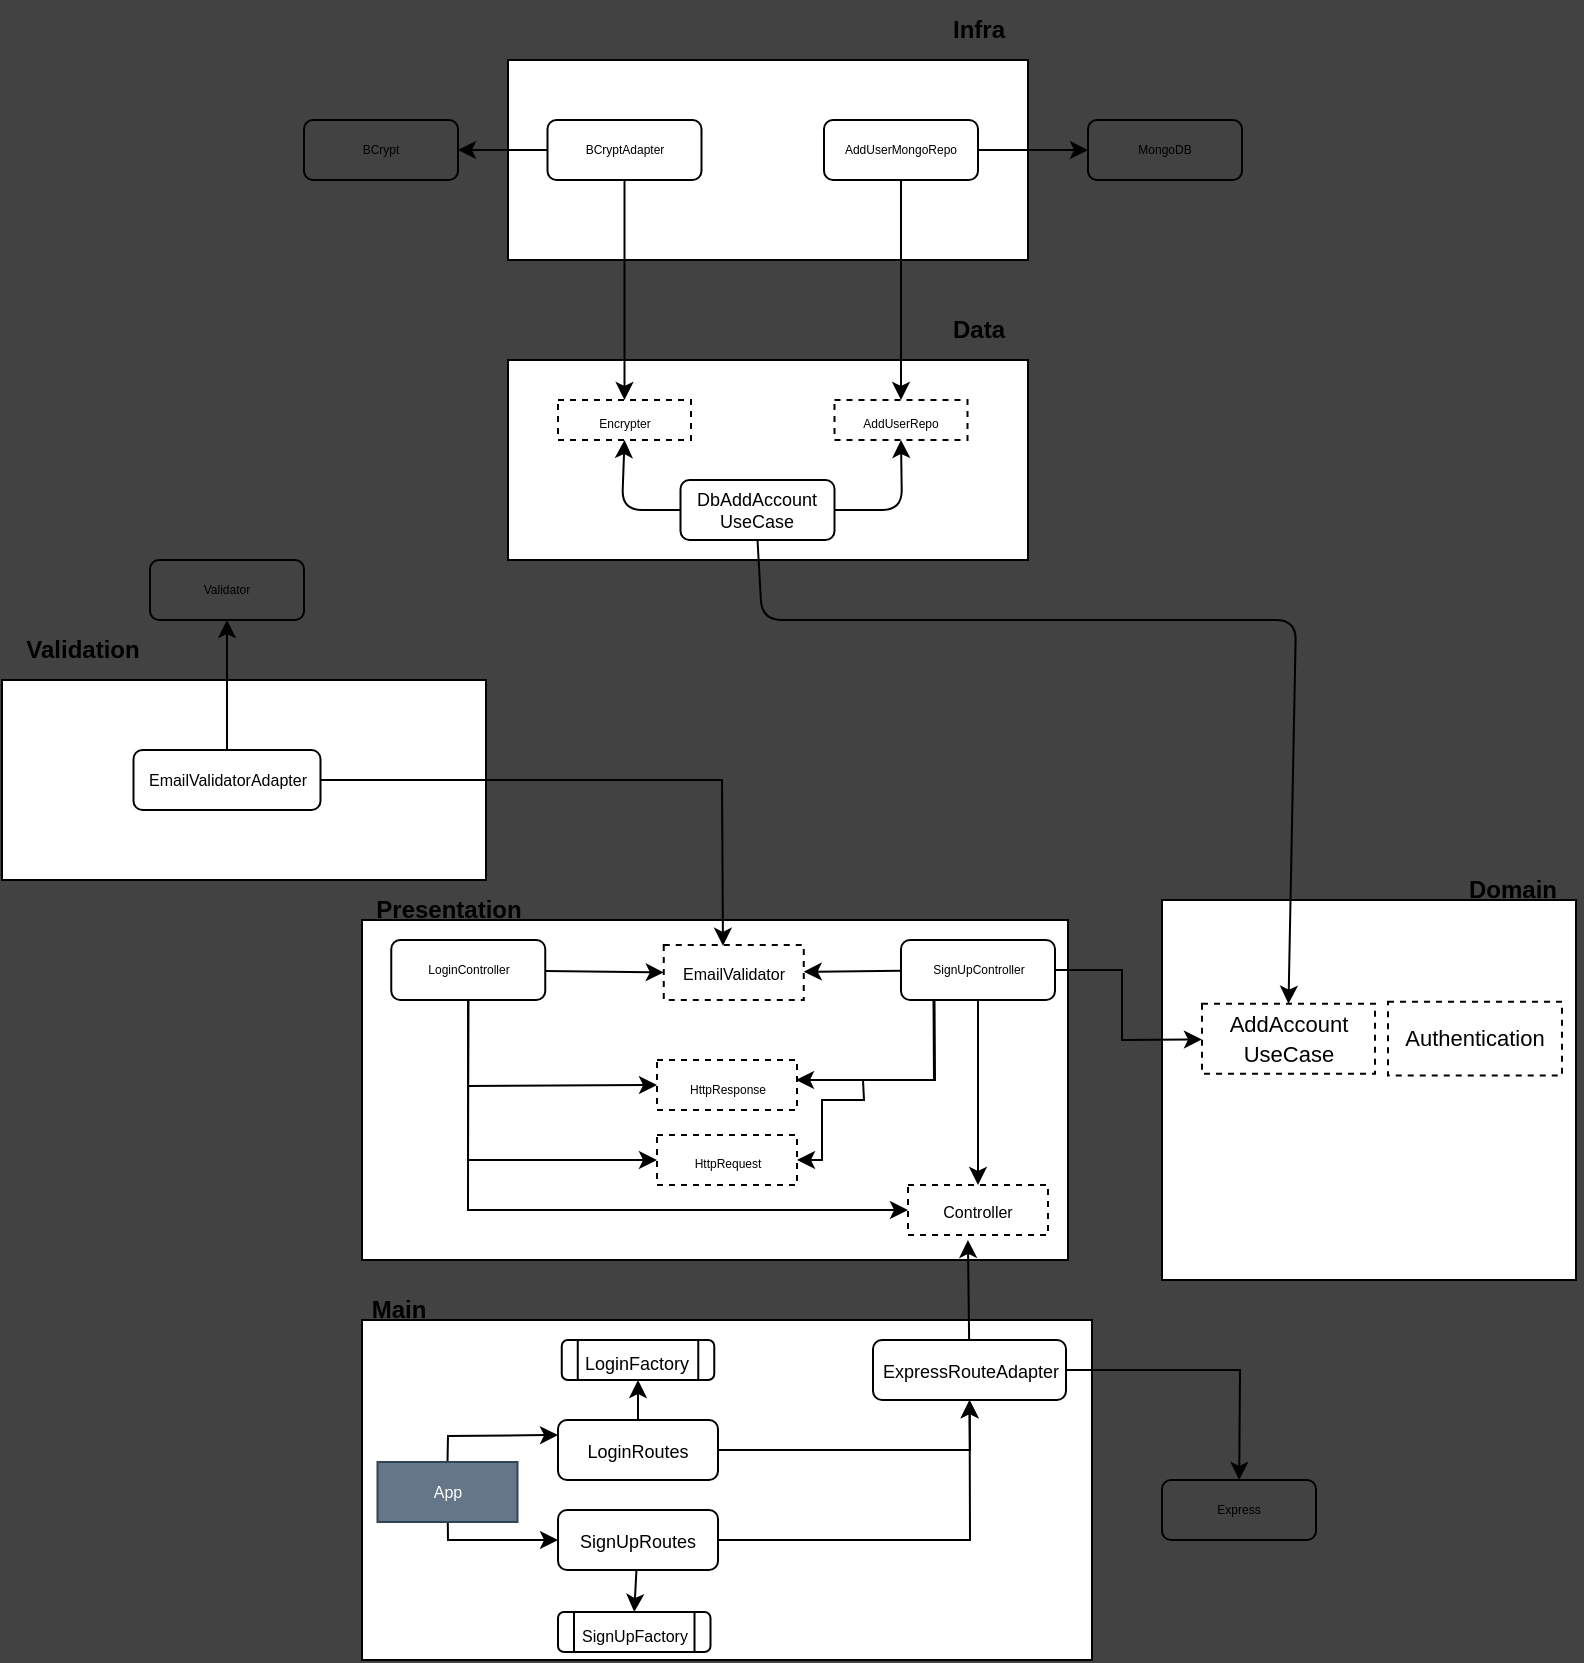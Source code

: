 <mxfile>
    <diagram id="Tg3yGArmQDJc4Jwj3Zgb" name="Page-1">
        <mxGraphModel dx="605" dy="429" grid="1" gridSize="10" guides="1" tooltips="1" connect="1" arrows="1" fold="1" page="1" pageScale="1" pageWidth="850" pageHeight="1100" background="#424242" math="0" shadow="0">
            <root>
                <mxCell id="0"/>
                <mxCell id="1" parent="0"/>
                <mxCell id="2" value="" style="rounded=0;whiteSpace=wrap;html=1;" parent="1" vertex="1">
                    <mxGeometry x="293" y="420" width="260" height="100" as="geometry"/>
                </mxCell>
                <mxCell id="3" value="Data" style="text;html=1;align=center;verticalAlign=middle;resizable=0;points=[];autosize=1;strokeColor=none;fillColor=none;fontStyle=1;fontSize=12;" parent="1" vertex="1">
                    <mxGeometry x="503" y="390" width="50" height="30" as="geometry"/>
                </mxCell>
                <mxCell id="4" value="" style="rounded=0;whiteSpace=wrap;html=1;" parent="1" vertex="1">
                    <mxGeometry x="293" y="270" width="260" height="100" as="geometry"/>
                </mxCell>
                <mxCell id="5" value="Infra" style="text;html=1;align=center;verticalAlign=middle;resizable=0;points=[];autosize=1;strokeColor=none;fillColor=none;fontStyle=1;fontSize=12;" parent="1" vertex="1">
                    <mxGeometry x="503" y="240" width="50" height="30" as="geometry"/>
                </mxCell>
                <mxCell id="6" value="" style="rounded=0;whiteSpace=wrap;html=1;" parent="1" vertex="1">
                    <mxGeometry x="220" y="700" width="353" height="170" as="geometry"/>
                </mxCell>
                <mxCell id="7" value="Presentation" style="text;html=1;align=center;verticalAlign=middle;resizable=0;points=[];autosize=1;strokeColor=none;fillColor=none;fontStyle=1;fontSize=12;" parent="1" vertex="1">
                    <mxGeometry x="212.75" y="680" width="100" height="30" as="geometry"/>
                </mxCell>
                <mxCell id="8" value="" style="rounded=0;whiteSpace=wrap;html=1;" parent="1" vertex="1">
                    <mxGeometry x="620" y="690" width="207" height="190" as="geometry"/>
                </mxCell>
                <mxCell id="9" value="Domain" style="text;html=1;align=center;verticalAlign=middle;resizable=0;points=[];autosize=1;strokeColor=none;fillColor=none;fontStyle=1;fontSize=12;" parent="1" vertex="1">
                    <mxGeometry x="760" y="670" width="70" height="30" as="geometry"/>
                </mxCell>
                <mxCell id="10" value="" style="rounded=0;whiteSpace=wrap;html=1;" parent="1" vertex="1">
                    <mxGeometry x="40" y="580" width="242" height="100" as="geometry"/>
                </mxCell>
                <mxCell id="11" value="Validation" style="text;html=1;align=center;verticalAlign=middle;resizable=0;points=[];autosize=1;strokeColor=none;fillColor=none;fontStyle=1;fontSize=12;" parent="1" vertex="1">
                    <mxGeometry x="40" y="550" width="80" height="30" as="geometry"/>
                </mxCell>
                <mxCell id="12" value="&lt;font style=&quot;font-size: 11px;&quot;&gt;AddAccount&lt;br&gt;UseCase&lt;/font&gt;" style="square;whiteSpace=wrap;html=1;fontSize=12;labelBorderColor=none;fillColor=none;dashed=1;strokeColor=default;" parent="1" vertex="1">
                    <mxGeometry x="640" y="741.87" width="86.5" height="35" as="geometry"/>
                </mxCell>
                <mxCell id="16" value="&lt;font style=&quot;font-size: 8px;&quot;&gt;Controller&lt;/font&gt;" style="square;whiteSpace=wrap;html=1;fontSize=12;labelBorderColor=none;fillColor=none;dashed=1;strokeColor=default;" parent="1" vertex="1">
                    <mxGeometry x="493" y="832.5" width="70" height="25" as="geometry"/>
                </mxCell>
                <mxCell id="17" value="&lt;font style=&quot;font-size: 8px;&quot;&gt;EmailValidator&lt;/font&gt;" style="square;whiteSpace=wrap;html=1;fontSize=12;labelBorderColor=none;fillColor=none;dashed=1;strokeColor=default;" parent="1" vertex="1">
                    <mxGeometry x="370.88" y="712.5" width="70" height="27.5" as="geometry"/>
                </mxCell>
                <mxCell id="18" value="&lt;font style=&quot;font-size: 6px;&quot;&gt;Encrypter&lt;/font&gt;" style="square;whiteSpace=wrap;html=1;fontSize=12;labelBorderColor=none;fillColor=none;dashed=1;strokeColor=default;" parent="1" vertex="1">
                    <mxGeometry x="318" y="440" width="66.5" height="20" as="geometry"/>
                </mxCell>
                <mxCell id="19" value="&lt;font style=&quot;font-size: 6px;&quot;&gt;AddUserRepo&lt;/font&gt;" style="square;whiteSpace=wrap;html=1;fontSize=12;labelBorderColor=none;fillColor=none;dashed=1;strokeColor=default;" parent="1" vertex="1">
                    <mxGeometry x="456.25" y="440" width="66.5" height="20" as="geometry"/>
                </mxCell>
                <mxCell id="40" style="edgeStyle=none;html=1;exitX=0.5;exitY=1;exitDx=0;exitDy=0;entryX=0.5;entryY=0;entryDx=0;entryDy=0;fontSize=6;" parent="1" source="24" target="12" edge="1">
                    <mxGeometry relative="1" as="geometry">
                        <Array as="points">
                            <mxPoint x="420" y="550"/>
                            <mxPoint x="687" y="550"/>
                        </Array>
                    </mxGeometry>
                </mxCell>
                <mxCell id="44" style="edgeStyle=none;html=1;exitX=1;exitY=0.5;exitDx=0;exitDy=0;entryX=0.5;entryY=1;entryDx=0;entryDy=0;fontSize=6;" parent="1" source="24" target="19" edge="1">
                    <mxGeometry relative="1" as="geometry">
                        <Array as="points">
                            <mxPoint x="490" y="495"/>
                        </Array>
                    </mxGeometry>
                </mxCell>
                <mxCell id="45" style="edgeStyle=none;html=1;exitX=0;exitY=0.5;exitDx=0;exitDy=0;entryX=0.5;entryY=1;entryDx=0;entryDy=0;fontSize=6;" parent="1" source="24" target="18" edge="1">
                    <mxGeometry relative="1" as="geometry">
                        <Array as="points">
                            <mxPoint x="350" y="495"/>
                        </Array>
                    </mxGeometry>
                </mxCell>
                <mxCell id="24" value="&lt;font style=&quot;font-size: 9px;&quot;&gt;DbAddAccount&lt;br&gt;UseCase&lt;/font&gt;" style="rounded=1;whiteSpace=wrap;html=1;labelBorderColor=none;strokeColor=default;fontSize=6;fillColor=none;" parent="1" vertex="1">
                    <mxGeometry x="379.25" y="480" width="77" height="30" as="geometry"/>
                </mxCell>
                <mxCell id="63" value="" style="edgeStyle=none;html=1;fontSize=8;rounded=0;" edge="1" parent="1" source="26" target="12">
                    <mxGeometry relative="1" as="geometry">
                        <Array as="points">
                            <mxPoint x="600" y="725"/>
                            <mxPoint x="600" y="760"/>
                        </Array>
                    </mxGeometry>
                </mxCell>
                <mxCell id="106" style="edgeStyle=none;rounded=0;html=1;fontSize=11;" edge="1" parent="1" source="26" target="17">
                    <mxGeometry relative="1" as="geometry"/>
                </mxCell>
                <mxCell id="108" style="edgeStyle=none;rounded=0;html=1;entryX=0.5;entryY=0;entryDx=0;entryDy=0;fontSize=11;" edge="1" parent="1" source="26" target="16">
                    <mxGeometry relative="1" as="geometry"/>
                </mxCell>
                <mxCell id="109" style="edgeStyle=none;rounded=0;html=1;fontSize=11;exitX=0.25;exitY=1;exitDx=0;exitDy=0;" edge="1" parent="1">
                    <mxGeometry relative="1" as="geometry">
                        <mxPoint x="505.75" y="740" as="sourcePoint"/>
                        <mxPoint x="437" y="780" as="targetPoint"/>
                        <Array as="points">
                            <mxPoint x="506" y="780"/>
                            <mxPoint x="470" y="780"/>
                        </Array>
                    </mxGeometry>
                </mxCell>
                <mxCell id="26" value="SignUpController" style="rounded=1;whiteSpace=wrap;html=1;labelBorderColor=none;strokeColor=default;fontSize=6;fillColor=none;glass=0;" parent="1" vertex="1">
                    <mxGeometry x="489.5" y="710" width="77" height="30" as="geometry"/>
                </mxCell>
                <mxCell id="28" value="Validator" style="rounded=1;whiteSpace=wrap;html=1;labelBorderColor=none;strokeColor=default;fontSize=6;fillColor=none;glass=0;" parent="1" vertex="1">
                    <mxGeometry x="114" y="520" width="77" height="30" as="geometry"/>
                </mxCell>
                <mxCell id="29" value="BCrypt" style="rounded=1;whiteSpace=wrap;html=1;labelBorderColor=none;strokeColor=default;fontSize=6;fillColor=none;glass=0;" parent="1" vertex="1">
                    <mxGeometry x="191" y="300" width="77" height="30" as="geometry"/>
                </mxCell>
                <mxCell id="47" style="edgeStyle=none;html=1;exitX=0.5;exitY=1;exitDx=0;exitDy=0;entryX=0.5;entryY=0;entryDx=0;entryDy=0;fontSize=6;" parent="1" source="30" target="18" edge="1">
                    <mxGeometry relative="1" as="geometry"/>
                </mxCell>
                <mxCell id="49" style="edgeStyle=none;html=1;exitX=0;exitY=0.5;exitDx=0;exitDy=0;entryX=1;entryY=0.5;entryDx=0;entryDy=0;fontSize=6;" parent="1" source="30" target="29" edge="1">
                    <mxGeometry relative="1" as="geometry"/>
                </mxCell>
                <mxCell id="30" value="BCryptAdapter" style="rounded=1;whiteSpace=wrap;html=1;labelBorderColor=none;strokeColor=default;fontSize=6;fillColor=none;glass=0;" parent="1" vertex="1">
                    <mxGeometry x="312.75" y="300" width="77" height="30" as="geometry"/>
                </mxCell>
                <mxCell id="46" style="edgeStyle=none;html=1;exitX=0.5;exitY=1;exitDx=0;exitDy=0;entryX=0.5;entryY=0;entryDx=0;entryDy=0;fontSize=6;" parent="1" source="31" target="19" edge="1">
                    <mxGeometry relative="1" as="geometry"/>
                </mxCell>
                <mxCell id="48" style="edgeStyle=none;html=1;exitX=1;exitY=0.5;exitDx=0;exitDy=0;entryX=0;entryY=0.5;entryDx=0;entryDy=0;fontSize=6;" parent="1" source="31" target="32" edge="1">
                    <mxGeometry relative="1" as="geometry"/>
                </mxCell>
                <mxCell id="31" value="AddUserMongoRepo" style="rounded=1;whiteSpace=wrap;html=1;labelBorderColor=none;strokeColor=default;fontSize=6;fillColor=none;glass=0;" parent="1" vertex="1">
                    <mxGeometry x="451" y="300" width="77" height="30" as="geometry"/>
                </mxCell>
                <mxCell id="32" value="MongoDB" style="rounded=1;whiteSpace=wrap;html=1;labelBorderColor=none;strokeColor=default;fontSize=6;fillColor=none;glass=0;" parent="1" vertex="1">
                    <mxGeometry x="583" y="300" width="77" height="30" as="geometry"/>
                </mxCell>
                <mxCell id="50" value="" style="rounded=0;whiteSpace=wrap;html=1;" vertex="1" parent="1">
                    <mxGeometry x="220" y="900" width="365" height="170" as="geometry"/>
                </mxCell>
                <mxCell id="74" value="" style="edgeStyle=none;html=1;fontSize=14;rounded=0;" edge="1" parent="1" source="20" target="67">
                    <mxGeometry relative="1" as="geometry">
                        <Array as="points">
                            <mxPoint x="659" y="925"/>
                        </Array>
                    </mxGeometry>
                </mxCell>
                <mxCell id="121" style="edgeStyle=none;rounded=0;html=1;entryX=0.428;entryY=1.099;entryDx=0;entryDy=0;entryPerimeter=0;fontSize=8;" edge="1" parent="1" source="20" target="16">
                    <mxGeometry relative="1" as="geometry"/>
                </mxCell>
                <mxCell id="20" value="&lt;font style=&quot;font-size: 9px;&quot;&gt;ExpressRouteAdapter&lt;/font&gt;" style="rounded=1;whiteSpace=wrap;html=1;" parent="1" vertex="1">
                    <mxGeometry x="475.5" y="910" width="96.5" height="30" as="geometry"/>
                </mxCell>
                <mxCell id="68" value="" style="edgeStyle=none;html=1;fontSize=14;entryX=0.423;entryY=0.014;entryDx=0;entryDy=0;rounded=0;entryPerimeter=0;" edge="1" parent="1" source="27" target="17">
                    <mxGeometry relative="1" as="geometry">
                        <Array as="points">
                            <mxPoint x="400" y="630"/>
                        </Array>
                    </mxGeometry>
                </mxCell>
                <mxCell id="72" value="" style="edgeStyle=none;html=1;fontSize=14;" edge="1" parent="1" source="27" target="28">
                    <mxGeometry relative="1" as="geometry"/>
                </mxCell>
                <mxCell id="27" value="&lt;font style=&quot;font-size: 8px;&quot;&gt;EmailValidatorAdapter&lt;/font&gt;" style="rounded=1;whiteSpace=wrap;html=1;labelBorderColor=none;strokeColor=default;fontSize=6;fillColor=none;glass=0;" parent="1" vertex="1">
                    <mxGeometry x="105.75" y="615" width="93.5" height="30" as="geometry"/>
                </mxCell>
                <mxCell id="51" value="Main" style="text;html=1;align=center;verticalAlign=middle;resizable=0;points=[];autosize=1;strokeColor=none;fillColor=none;fontStyle=1;fontSize=12;" vertex="1" parent="1">
                    <mxGeometry x="212.75" y="880" width="50" height="30" as="geometry"/>
                </mxCell>
                <mxCell id="67" value="Express" style="rounded=1;whiteSpace=wrap;html=1;labelBorderColor=none;strokeColor=default;fontSize=6;fillColor=none;glass=0;" vertex="1" parent="1">
                    <mxGeometry x="620" y="980" width="77" height="30" as="geometry"/>
                </mxCell>
                <mxCell id="83" style="edgeStyle=none;html=1;entryX=0.5;entryY=1;entryDx=0;entryDy=0;fontSize=11;rounded=0;" edge="1" parent="1" source="75" target="20">
                    <mxGeometry relative="1" as="geometry">
                        <Array as="points">
                            <mxPoint x="524" y="965"/>
                        </Array>
                    </mxGeometry>
                </mxCell>
                <mxCell id="119" style="edgeStyle=none;rounded=0;html=1;entryX=0.5;entryY=1;entryDx=0;entryDy=0;fontSize=8;" edge="1" parent="1" source="75" target="79">
                    <mxGeometry relative="1" as="geometry"/>
                </mxCell>
                <mxCell id="75" value="&lt;font style=&quot;font-size: 9px;&quot;&gt;LoginRoutes&lt;br&gt;&lt;/font&gt;" style="rounded=1;whiteSpace=wrap;html=1;" vertex="1" parent="1">
                    <mxGeometry x="318" y="950" width="80" height="30" as="geometry"/>
                </mxCell>
                <mxCell id="79" value="&lt;font style=&quot;font-size: 9px;&quot;&gt;LoginFactory&lt;/font&gt;" style="shape=process;whiteSpace=wrap;html=1;backgroundOutline=1;rounded=1;fontSize=14;" vertex="1" parent="1">
                    <mxGeometry x="319.88" y="910" width="76.25" height="20" as="geometry"/>
                </mxCell>
                <mxCell id="85" value="&lt;span style=&quot;font-size: 11px;&quot;&gt;Authentication&lt;/span&gt;" style="square;whiteSpace=wrap;html=1;fontSize=12;labelBorderColor=none;fillColor=none;dashed=1;strokeColor=default;" vertex="1" parent="1">
                    <mxGeometry x="733" y="740.93" width="87" height="36.87" as="geometry"/>
                </mxCell>
                <mxCell id="88" value="" style="edgeStyle=none;html=1;fontSize=11;rounded=0;" edge="1" parent="1" source="86" target="20">
                    <mxGeometry relative="1" as="geometry">
                        <Array as="points">
                            <mxPoint x="524" y="1010"/>
                        </Array>
                    </mxGeometry>
                </mxCell>
                <mxCell id="114" style="edgeStyle=none;rounded=0;html=1;entryX=0.5;entryY=0;entryDx=0;entryDy=0;fontSize=8;" edge="1" parent="1" source="86" target="113">
                    <mxGeometry relative="1" as="geometry"/>
                </mxCell>
                <mxCell id="86" value="&lt;font style=&quot;font-size: 9px;&quot;&gt;SignUpRoutes&lt;br&gt;&lt;/font&gt;" style="rounded=1;whiteSpace=wrap;html=1;" vertex="1" parent="1">
                    <mxGeometry x="318.01" y="995" width="80" height="30" as="geometry"/>
                </mxCell>
                <mxCell id="101" style="edgeStyle=none;rounded=0;html=1;entryX=0;entryY=0.5;entryDx=0;entryDy=0;fontSize=11;" edge="1" parent="1" source="92" target="94">
                    <mxGeometry relative="1" as="geometry">
                        <Array as="points">
                            <mxPoint x="273" y="783"/>
                        </Array>
                    </mxGeometry>
                </mxCell>
                <mxCell id="102" style="edgeStyle=none;rounded=0;html=1;entryX=0;entryY=0.5;entryDx=0;entryDy=0;fontSize=11;" edge="1" parent="1" source="92" target="95">
                    <mxGeometry relative="1" as="geometry">
                        <Array as="points">
                            <mxPoint x="273" y="820"/>
                        </Array>
                    </mxGeometry>
                </mxCell>
                <mxCell id="104" style="edgeStyle=none;rounded=0;html=1;entryX=0;entryY=0.5;entryDx=0;entryDy=0;fontSize=11;" edge="1" parent="1" source="92" target="16">
                    <mxGeometry relative="1" as="geometry">
                        <Array as="points">
                            <mxPoint x="273" y="845"/>
                            <mxPoint x="340" y="845"/>
                            <mxPoint x="410" y="845"/>
                        </Array>
                    </mxGeometry>
                </mxCell>
                <mxCell id="105" style="edgeStyle=none;rounded=0;html=1;entryX=0;entryY=0.5;entryDx=0;entryDy=0;fontSize=11;" edge="1" parent="1" source="92" target="17">
                    <mxGeometry relative="1" as="geometry"/>
                </mxCell>
                <mxCell id="92" value="LoginController" style="rounded=1;whiteSpace=wrap;html=1;labelBorderColor=none;strokeColor=default;fontSize=6;fillColor=none;glass=0;" vertex="1" parent="1">
                    <mxGeometry x="234.63" y="710" width="77" height="30" as="geometry"/>
                </mxCell>
                <mxCell id="95" value="&lt;font style=&quot;font-size: 6px;&quot;&gt;HttpRequest&lt;br&gt;&lt;/font&gt;" style="square;whiteSpace=wrap;html=1;fontSize=12;labelBorderColor=none;fillColor=none;dashed=1;strokeColor=default;" vertex="1" parent="1">
                    <mxGeometry x="367.5" y="807.5" width="70" height="25" as="geometry"/>
                </mxCell>
                <mxCell id="94" value="&lt;font style=&quot;font-size: 6px;&quot;&gt;HttpResponse&lt;/font&gt;" style="square;whiteSpace=wrap;html=1;fontSize=12;labelBorderColor=none;fillColor=none;dashed=1;strokeColor=default;" vertex="1" parent="1">
                    <mxGeometry x="367.5" y="770" width="70" height="25" as="geometry"/>
                </mxCell>
                <mxCell id="110" style="edgeStyle=none;rounded=0;html=1;fontSize=11;exitX=0.25;exitY=1;exitDx=0;exitDy=0;entryX=1;entryY=0.5;entryDx=0;entryDy=0;" edge="1" parent="1" target="95">
                    <mxGeometry relative="1" as="geometry">
                        <mxPoint x="506.25" y="740" as="sourcePoint"/>
                        <mxPoint x="437.5" y="780" as="targetPoint"/>
                        <Array as="points">
                            <mxPoint x="506.5" y="780"/>
                            <mxPoint x="470.5" y="780"/>
                            <mxPoint x="471" y="790"/>
                            <mxPoint x="450" y="790"/>
                            <mxPoint x="450" y="820"/>
                        </Array>
                    </mxGeometry>
                </mxCell>
                <mxCell id="117" style="edgeStyle=none;rounded=0;html=1;entryX=0;entryY=0.5;entryDx=0;entryDy=0;fontSize=8;" edge="1" parent="1" source="111" target="86">
                    <mxGeometry relative="1" as="geometry">
                        <Array as="points">
                            <mxPoint x="263" y="1010"/>
                        </Array>
                    </mxGeometry>
                </mxCell>
                <mxCell id="120" style="edgeStyle=none;rounded=0;html=1;entryX=0;entryY=0.25;entryDx=0;entryDy=0;fontSize=8;exitX=0.5;exitY=0;exitDx=0;exitDy=0;" edge="1" parent="1" source="111" target="75">
                    <mxGeometry relative="1" as="geometry">
                        <Array as="points">
                            <mxPoint x="263" y="958"/>
                        </Array>
                    </mxGeometry>
                </mxCell>
                <mxCell id="111" value="App" style="rounded=0;whiteSpace=wrap;html=1;fontSize=8;fillColor=#647687;fontColor=#ffffff;strokeColor=#314354;" vertex="1" parent="1">
                    <mxGeometry x="227.75" y="971" width="70" height="30" as="geometry"/>
                </mxCell>
                <mxCell id="113" value="&lt;font style=&quot;font-size: 8px;&quot;&gt;SignUpFactory&lt;/font&gt;" style="shape=process;whiteSpace=wrap;html=1;backgroundOutline=1;rounded=1;fontSize=14;" vertex="1" parent="1">
                    <mxGeometry x="318" y="1046" width="76.25" height="20" as="geometry"/>
                </mxCell>
            </root>
        </mxGraphModel>
    </diagram>
</mxfile>
